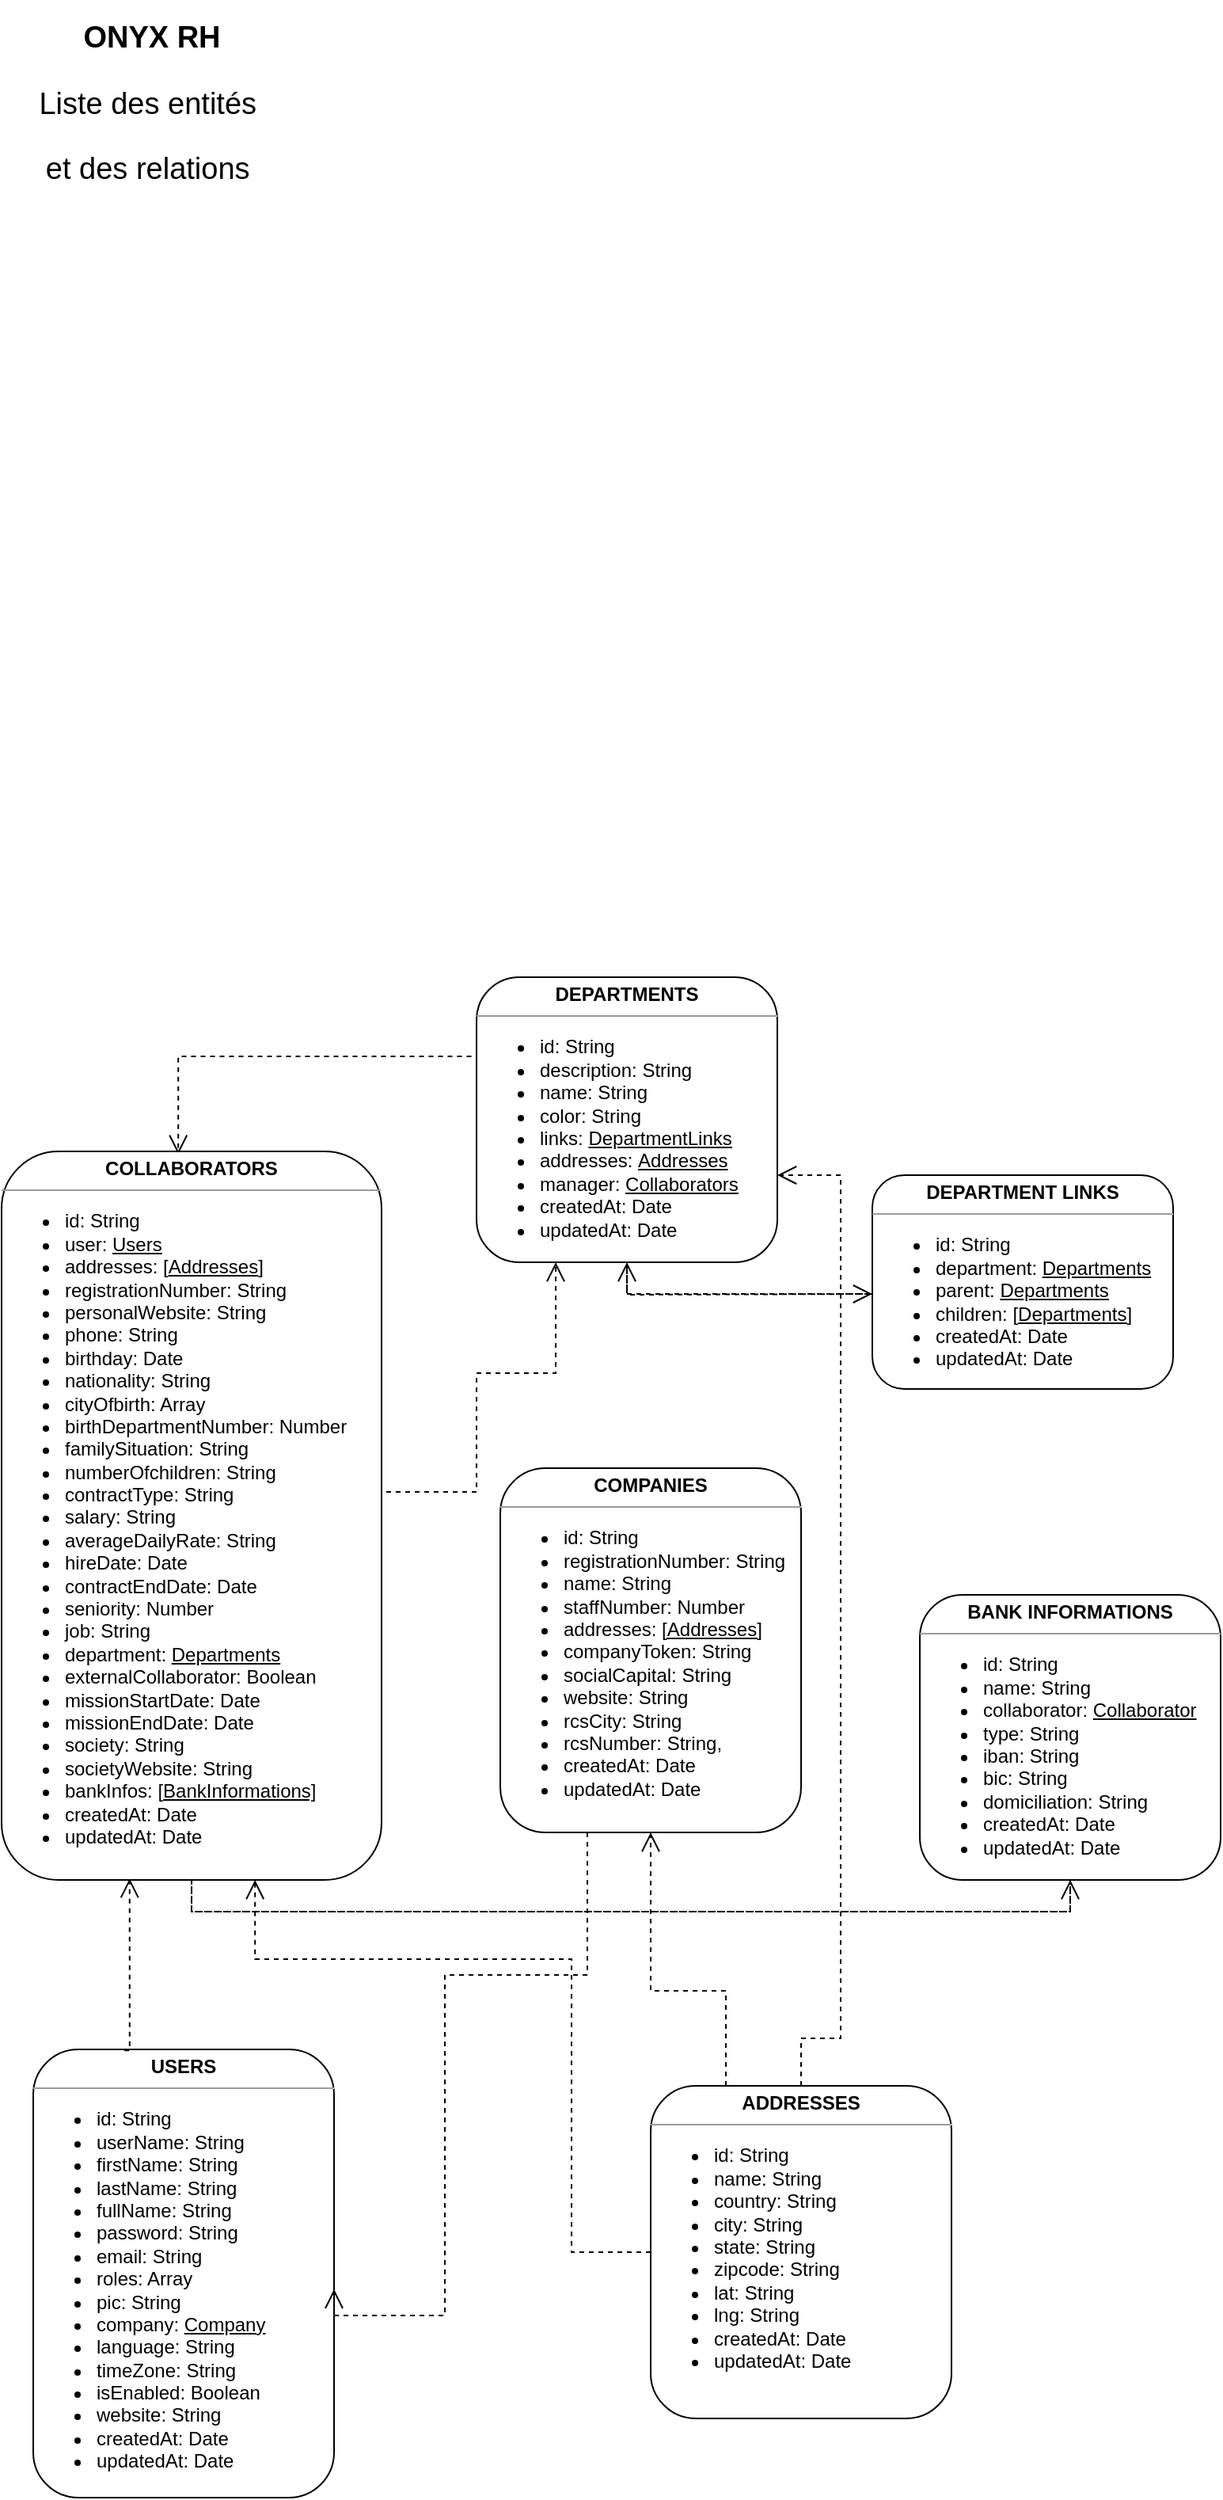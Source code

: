 <mxfile version="15.8.7" type="device"><diagram name="Page-1" id="c4acf3e9-155e-7222-9cf6-157b1a14988f"><mxGraphModel dx="1038" dy="1749" grid="1" gridSize="10" guides="1" tooltips="1" connect="1" arrows="1" fold="1" page="1" pageScale="1" pageWidth="850" pageHeight="1100" background="#ffffff" math="0" shadow="0"><root><mxCell id="0"/><mxCell id="1" parent="0"/><mxCell id="5d2195bd80daf111-36" style="edgeStyle=orthogonalEdgeStyle;rounded=0;html=1;dashed=1;labelBackgroundColor=none;startFill=0;endArrow=open;endFill=0;endSize=10;fontFamily=Verdana;fontSize=10;exitX=0;exitY=0.5;exitDx=0;exitDy=0;entryX=0.667;entryY=1;entryDx=0;entryDy=0;entryPerimeter=0;" parent="1" source="5d2195bd80daf111-15" target="AQMQqpWyUNl0TVWMJhzB-14" edge="1"><mxGeometry relative="1" as="geometry"><Array as="points"><mxPoint x="400" y="335"/><mxPoint x="400" y="150"/><mxPoint x="200" y="150"/></Array><mxPoint x="550" y="823" as="sourcePoint"/><mxPoint x="490" y="520.167" as="targetPoint"/></mxGeometry></mxCell><mxCell id="5d2195bd80daf111-26" style="edgeStyle=orthogonalEdgeStyle;rounded=0;html=1;dashed=1;labelBackgroundColor=none;startFill=0;endArrow=open;endFill=0;endSize=10;fontFamily=Verdana;fontSize=10;" parent="1" target="AQMQqpWyUNl0TVWMJhzB-12" edge="1"><mxGeometry relative="1" as="geometry"><Array as="points"/><mxPoint x="590" y="-270" as="sourcePoint"/><mxPoint x="685" y="300.167" as="targetPoint"/></mxGeometry></mxCell><mxCell id="5d2195bd80daf111-15" value="&lt;p style=&quot;margin: 0px ; margin-top: 4px ; text-align: center&quot;&gt;&lt;b&gt;ADDRESSES&lt;/b&gt;&lt;/p&gt;&lt;hr size=&quot;1&quot;&gt;&lt;p&gt;&lt;/p&gt;&lt;ul&gt;&lt;li&gt;id: String&lt;/li&gt;&lt;li&gt;name: String&lt;/li&gt;&lt;li&gt;country: String&lt;/li&gt;&lt;li&gt;city: String&lt;/li&gt;&lt;li&gt;state: String&lt;/li&gt;&lt;li&gt;zipcode: String&lt;/li&gt;&lt;li&gt;lat: String&lt;/li&gt;&lt;li&gt;lng: String&lt;/li&gt;&lt;li&gt;createdAt: Date&lt;/li&gt;&lt;li&gt;updatedAt: Date&lt;/li&gt;&lt;/ul&gt;&lt;div&gt;&lt;/div&gt;" style="verticalAlign=top;align=left;overflow=fill;fontSize=12;fontFamily=Helvetica;html=1;rounded=1;shadow=0;comic=0;labelBackgroundColor=none;strokeColor=#000000;strokeWidth=1;fillColor=#ffffff;" parent="1" vertex="1"><mxGeometry x="450" y="230" width="190" height="210" as="geometry"/></mxCell><mxCell id="5d2195bd80daf111-21" style="edgeStyle=orthogonalEdgeStyle;rounded=0;html=1;labelBackgroundColor=none;startFill=0;endArrow=open;endFill=0;endSize=10;fontFamily=Verdana;fontSize=10;dashed=1;" parent="1" source="AQMQqpWyUNl0TVWMJhzB-14" target="AQMQqpWyUNl0TVWMJhzB-11" edge="1"><mxGeometry relative="1" as="geometry"><mxPoint x="395" y="68" as="targetPoint"/><Array as="points"><mxPoint x="160" y="120"/><mxPoint x="715" y="120"/></Array></mxGeometry></mxCell><mxCell id="5d2195bd80daf111-22" style="edgeStyle=orthogonalEdgeStyle;rounded=0;html=1;exitX=0.5;exitY=1;dashed=1;labelBackgroundColor=none;startFill=0;endArrow=open;endFill=0;endSize=10;fontFamily=Verdana;fontSize=10;exitDx=0;exitDy=0;" parent="1" source="AQMQqpWyUNl0TVWMJhzB-11" edge="1"><mxGeometry relative="1" as="geometry"><Array as="points"><mxPoint x="715" y="120"/><mxPoint x="160" y="120"/></Array><mxPoint x="160" y="70" as="targetPoint"/></mxGeometry></mxCell><mxCell id="5d2195bd80daf111-18" value="&lt;p style=&quot;margin: 0px ; margin-top: 4px ; text-align: center&quot;&gt;&lt;b&gt;USERS&lt;/b&gt;&lt;/p&gt;&lt;hr size=&quot;1&quot;&gt;&lt;p style=&quot;margin: 0px ; margin-left: 4px&quot;&gt;&lt;/p&gt;&lt;ul&gt;&lt;li&gt;id: String&lt;/li&gt;&lt;li&gt;userName: String&lt;/li&gt;&lt;li&gt;firstName: String&lt;/li&gt;&lt;li&gt;lastName: String&lt;/li&gt;&lt;li&gt;&lt;span&gt;fullName: String&lt;/span&gt;&lt;/li&gt;&lt;li&gt;&lt;span&gt;password: String&lt;/span&gt;&lt;/li&gt;&lt;li&gt;&lt;span&gt;email: String&lt;/span&gt;&lt;/li&gt;&lt;li&gt;&lt;span&gt;roles: Array&lt;/span&gt;&lt;/li&gt;&lt;li&gt;&lt;span&gt;pic: String&lt;/span&gt;&lt;/li&gt;&lt;li&gt;company: &lt;u&gt;Company&lt;/u&gt;&lt;/li&gt;&lt;li&gt;language: String&lt;/li&gt;&lt;li&gt;timeZone: String&lt;/li&gt;&lt;li&gt;isEnabled: Boolean&lt;/li&gt;&lt;li&gt;website: String&lt;/li&gt;&lt;li&gt;createdAt: Date&lt;/li&gt;&lt;li&gt;updatedAt: Date&lt;/li&gt;&lt;/ul&gt;&lt;p&gt;&lt;/p&gt;" style="verticalAlign=top;align=left;overflow=fill;fontSize=12;fontFamily=Helvetica;html=1;rounded=1;shadow=0;comic=0;labelBackgroundColor=none;strokeColor=#000000;strokeWidth=1;fillColor=#ffffff;" parent="1" vertex="1"><mxGeometry x="60" y="207" width="190" height="283" as="geometry"/></mxCell><mxCell id="5d2195bd80daf111-23" style="edgeStyle=orthogonalEdgeStyle;rounded=0;html=1;dashed=1;labelBackgroundColor=none;startFill=0;endArrow=open;endFill=0;endSize=10;fontFamily=Verdana;fontSize=10;entryX=0.337;entryY=0.998;entryDx=0;entryDy=0;entryPerimeter=0;exitX=0.303;exitY=0.002;exitDx=0;exitDy=0;exitPerimeter=0;" parent="1" source="5d2195bd80daf111-18" target="AQMQqpWyUNl0TVWMJhzB-14" edge="1"><mxGeometry relative="1" as="geometry"><Array as="points"><mxPoint x="121" y="208"/></Array><mxPoint x="160" y="207" as="sourcePoint"/><mxPoint x="395" y="70.5" as="targetPoint"/></mxGeometry></mxCell><mxCell id="5d2195bd80daf111-24" style="edgeStyle=orthogonalEdgeStyle;rounded=0;html=1;dashed=1;labelBackgroundColor=none;startFill=0;endArrow=open;endFill=0;endSize=10;fontFamily=Verdana;fontSize=10;exitX=0.5;exitY=0;exitDx=0;exitDy=0;" parent="1" source="5d2195bd80daf111-15" target="AQMQqpWyUNl0TVWMJhzB-12" edge="1"><mxGeometry relative="1" as="geometry"><Array as="points"><mxPoint x="545" y="200"/><mxPoint x="570" y="200"/><mxPoint x="570" y="-345"/></Array><mxPoint x="250" y="310" as="sourcePoint"/><mxPoint x="580" y="160" as="targetPoint"/></mxGeometry></mxCell><mxCell id="5d2195bd80daf111-25" style="edgeStyle=orthogonalEdgeStyle;rounded=0;html=1;dashed=1;labelBackgroundColor=none;startFill=0;endArrow=open;endFill=0;endSize=10;fontFamily=Verdana;fontSize=10;" parent="1" target="AQMQqpWyUNl0TVWMJhzB-13" edge="1"><mxGeometry relative="1" as="geometry"><Array as="points"><mxPoint x="435" y="-270"/></Array><mxPoint x="435" y="-300" as="sourcePoint"/></mxGeometry></mxCell><mxCell id="5d2195bd80daf111-29" style="edgeStyle=orthogonalEdgeStyle;rounded=0;html=1;dashed=1;labelBackgroundColor=none;startFill=0;endArrow=open;endFill=0;endSize=10;fontFamily=Verdana;fontSize=10;exitX=0;exitY=0.293;exitDx=0;exitDy=0;entryX=0.465;entryY=0.004;entryDx=0;entryDy=0;entryPerimeter=0;exitPerimeter=0;" parent="1" source="AQMQqpWyUNl0TVWMJhzB-12" target="AQMQqpWyUNl0TVWMJhzB-14" edge="1"><mxGeometry relative="1" as="geometry"><mxPoint x="250" y="520" as="sourcePoint"/><mxPoint x="280" y="-58" as="targetPoint"/><Array as="points"><mxPoint x="340" y="-420"/><mxPoint x="152" y="-420"/></Array></mxGeometry></mxCell><mxCell id="5d2195bd80daf111-30" style="edgeStyle=orthogonalEdgeStyle;rounded=0;html=1;dashed=1;labelBackgroundColor=none;startFill=0;endArrow=open;endFill=0;endSize=10;fontFamily=Verdana;fontSize=10;exitX=1;exitY=0.5;exitDx=0;exitDy=0;" parent="1" source="AQMQqpWyUNl0TVWMJhzB-14" target="AQMQqpWyUNl0TVWMJhzB-12" edge="1"><mxGeometry relative="1" as="geometry"><Array as="points"><mxPoint x="340" y="-145"/><mxPoint x="340" y="-220"/><mxPoint x="390" y="-220"/></Array><mxPoint x="199" y="90" as="sourcePoint"/><mxPoint x="350" y="641.833" as="targetPoint"/></mxGeometry></mxCell><mxCell id="5d2195bd80daf111-31" style="edgeStyle=orthogonalEdgeStyle;rounded=0;html=1;dashed=1;labelBackgroundColor=none;startFill=0;endArrow=open;endFill=0;endSize=10;fontFamily=Verdana;fontSize=10;exitX=0.25;exitY=0;exitDx=0;exitDy=0;" parent="1" source="5d2195bd80daf111-15" target="AQMQqpWyUNl0TVWMJhzB-10" edge="1"><mxGeometry relative="1" as="geometry"><Array as="points"><mxPoint x="498" y="170"/><mxPoint x="450" y="170"/></Array><mxPoint x="250" y="560.167" as="sourcePoint"/><mxPoint x="650" y="560.167" as="targetPoint"/></mxGeometry></mxCell><mxCell id="AQMQqpWyUNl0TVWMJhzB-10" value="&lt;p style=&quot;margin: 0px ; margin-top: 4px ; text-align: center&quot;&gt;&lt;b&gt;COMPANIES&lt;/b&gt;&lt;/p&gt;&lt;hr size=&quot;1&quot;&gt;&lt;p&gt;&lt;/p&gt;&lt;ul&gt;&lt;li&gt;id: String&lt;/li&gt;&lt;li&gt;&lt;span&gt;registrationNumber&lt;/span&gt;: String&lt;/li&gt;&lt;li&gt;name: String&lt;/li&gt;&lt;li&gt;staffNumber: Number&lt;/li&gt;&lt;li&gt;addresses: &lt;u&gt;[&lt;u&gt;Addresses&lt;/u&gt;]&lt;/u&gt;&lt;/li&gt;&lt;li&gt;companyToken: String&lt;/li&gt;&lt;li&gt;socialCapital: String&lt;/li&gt;&lt;li&gt;website: String&lt;/li&gt;&lt;li&gt;rcsCity: String&lt;/li&gt;&lt;li&gt;rcsNumber: String,&lt;/li&gt;&lt;li&gt;createdAt: Date&lt;/li&gt;&lt;li&gt;updatedAt: Date&lt;/li&gt;&lt;/ul&gt;&lt;div&gt;&lt;/div&gt;" style="verticalAlign=top;align=left;overflow=fill;fontSize=12;fontFamily=Helvetica;html=1;rounded=1;shadow=0;comic=0;labelBackgroundColor=none;strokeColor=#000000;strokeWidth=1;fillColor=#ffffff;" parent="1" vertex="1"><mxGeometry x="355" y="-160" width="190" height="230" as="geometry"/></mxCell><mxCell id="AQMQqpWyUNl0TVWMJhzB-11" value="&lt;p style=&quot;margin: 0px ; margin-top: 4px ; text-align: center&quot;&gt;&lt;b&gt;BANK INFORMATIONS&lt;/b&gt;&lt;/p&gt;&lt;hr size=&quot;1&quot;&gt;&lt;p&gt;&lt;/p&gt;&lt;ul&gt;&lt;li&gt;id: String&lt;/li&gt;&lt;li&gt;name: String&lt;/li&gt;&lt;li&gt;collaborator: &lt;u&gt;Collaborator&lt;/u&gt;&lt;/li&gt;&lt;li&gt;type: String&lt;/li&gt;&lt;li&gt;iban: String&lt;/li&gt;&lt;li&gt;bic: String&lt;/li&gt;&lt;li&gt;domiciliation: String&lt;/li&gt;&lt;li&gt;createdAt: Date&lt;/li&gt;&lt;li&gt;updatedAt: Date&lt;/li&gt;&lt;/ul&gt;&lt;div&gt;&lt;/div&gt;" style="verticalAlign=top;align=left;overflow=fill;fontSize=12;fontFamily=Helvetica;html=1;rounded=1;shadow=0;comic=0;labelBackgroundColor=none;strokeColor=#000000;strokeWidth=1;fillColor=#ffffff;" parent="1" vertex="1"><mxGeometry x="620" y="-80" width="190" height="180" as="geometry"/></mxCell><mxCell id="AQMQqpWyUNl0TVWMJhzB-12" value="&lt;p style=&quot;margin: 0px ; margin-top: 4px ; text-align: center&quot;&gt;&lt;b&gt;DEPARTMENTS&lt;/b&gt;&lt;/p&gt;&lt;hr size=&quot;1&quot;&gt;&lt;p&gt;&lt;/p&gt;&lt;ul&gt;&lt;li&gt;id: String&lt;/li&gt;&lt;li&gt;description: String&lt;/li&gt;&lt;li&gt;name: String&lt;/li&gt;&lt;li&gt;color: String&lt;/li&gt;&lt;li&gt;links: &lt;u&gt;DepartmentLinks&lt;/u&gt;&lt;/li&gt;&lt;li&gt;addresses:&amp;nbsp;&lt;u&gt;Addresses&lt;/u&gt;&lt;/li&gt;&lt;li&gt;manager: &lt;u&gt;Collaborators&lt;/u&gt;&lt;/li&gt;&lt;li&gt;createdAt: Date&lt;/li&gt;&lt;li&gt;updatedAt: Date&lt;/li&gt;&lt;/ul&gt;&lt;div&gt;&lt;/div&gt;" style="verticalAlign=top;align=left;overflow=fill;fontSize=12;fontFamily=Helvetica;html=1;rounded=1;shadow=0;comic=0;labelBackgroundColor=none;strokeColor=#000000;strokeWidth=1;fillColor=#ffffff;" parent="1" vertex="1"><mxGeometry x="340" y="-470" width="190" height="180" as="geometry"/></mxCell><mxCell id="AQMQqpWyUNl0TVWMJhzB-13" value="&lt;p style=&quot;margin: 0px ; margin-top: 4px ; text-align: center&quot;&gt;&lt;b&gt;DEPARTMENT LINKS&lt;/b&gt;&lt;/p&gt;&lt;hr size=&quot;1&quot;&gt;&lt;p&gt;&lt;/p&gt;&lt;ul&gt;&lt;li&gt;id: String&lt;/li&gt;&lt;li&gt;department:&amp;nbsp;&lt;u&gt;Departments&lt;/u&gt;&lt;/li&gt;&lt;li&gt;parent:&amp;nbsp;&lt;u&gt;Departments&lt;/u&gt;&lt;/li&gt;&lt;li&gt;children: [&lt;u&gt;Departments]&lt;/u&gt;&lt;/li&gt;&lt;li&gt;createdAt: Date&lt;/li&gt;&lt;li&gt;updatedAt: Date&lt;/li&gt;&lt;/ul&gt;&lt;div&gt;&lt;/div&gt;" style="verticalAlign=top;align=left;overflow=fill;fontSize=12;fontFamily=Helvetica;html=1;rounded=1;shadow=0;comic=0;labelBackgroundColor=none;strokeColor=#000000;strokeWidth=1;fillColor=#ffffff;" parent="1" vertex="1"><mxGeometry x="590" y="-345" width="190" height="135" as="geometry"/></mxCell><mxCell id="AQMQqpWyUNl0TVWMJhzB-14" value="&lt;p style=&quot;margin: 0px ; margin-top: 4px ; text-align: center&quot;&gt;&lt;b&gt;COLLABORATORS&lt;/b&gt;&lt;/p&gt;&lt;hr size=&quot;1&quot;&gt;&lt;p style=&quot;margin: 0px ; margin-left: 4px&quot;&gt;&lt;/p&gt;&lt;ul&gt;&lt;li&gt;id: String&lt;/li&gt;&lt;li&gt;user:&amp;nbsp;&lt;u&gt;Users&lt;/u&gt;&lt;/li&gt;&lt;li&gt;addresses: &lt;u&gt;[&lt;u&gt;Addresses&lt;/u&gt;]&lt;/u&gt;&lt;/li&gt;&lt;li&gt;&lt;span&gt;registrationNumber&lt;/span&gt;: String&lt;/li&gt;&lt;li&gt;&lt;span&gt;personalWebsite: String&lt;/span&gt;&lt;/li&gt;&lt;li&gt;phone: String&lt;/li&gt;&lt;li&gt;&lt;span&gt;birthday: Date&lt;/span&gt;&lt;/li&gt;&lt;li&gt;&lt;span&gt;nationality: String&lt;/span&gt;&lt;/li&gt;&lt;li&gt;&lt;span&gt;cityOfbirth: Array&lt;/span&gt;&lt;/li&gt;&lt;li&gt;&lt;span&gt;birthDepartmentNumber: Number&lt;/span&gt;&lt;/li&gt;&lt;li&gt;&lt;span&gt;familySituation&lt;/span&gt;: String&lt;/li&gt;&lt;li&gt;&lt;span&gt;numberOfchildren&lt;/span&gt;: String&lt;/li&gt;&lt;li&gt;&lt;span&gt;contractType&lt;/span&gt;: String&lt;/li&gt;&lt;li&gt;&lt;span&gt;salary&lt;/span&gt;: String&lt;/li&gt;&lt;li&gt;&lt;span&gt;averageDailyRate&lt;/span&gt;: String&lt;/li&gt;&lt;li&gt;&lt;span&gt;hireDate&lt;/span&gt;: Date&lt;/li&gt;&lt;li&gt;contractEndDate: Date&lt;/li&gt;&lt;li&gt;&lt;div&gt;&lt;span&gt;seniority: Number&lt;/span&gt;&lt;/div&gt;&lt;/li&gt;&lt;li&gt;&lt;div&gt;&lt;span&gt;job: String&lt;/span&gt;&lt;/div&gt;&lt;/li&gt;&lt;li&gt;&lt;div&gt;&lt;span&gt;&lt;div&gt;&lt;span&gt;department:&amp;nbsp;&lt;/span&gt;&lt;u&gt;Departments&lt;/u&gt;&lt;/div&gt;&lt;/span&gt;&lt;/div&gt;&lt;/li&gt;&lt;li&gt;&lt;div&gt;&lt;span&gt;&lt;div&gt;&lt;span&gt;externalCollaborator: Boolean&lt;/span&gt;&lt;/div&gt;&lt;/span&gt;&lt;/div&gt;&lt;/li&gt;&lt;li&gt;&lt;div&gt;&lt;span&gt;&lt;div&gt;&lt;span&gt;missionStartDate: Date&lt;/span&gt;&lt;/div&gt;&lt;/span&gt;&lt;/div&gt;&lt;/li&gt;&lt;li&gt;&lt;div&gt;&lt;span&gt;&lt;div&gt;&lt;span&gt;missionEndDate: Date&lt;/span&gt;&lt;/div&gt;&lt;/span&gt;&lt;/div&gt;&lt;/li&gt;&lt;li&gt;&lt;div&gt;&lt;span&gt;&lt;div&gt;&lt;span&gt;society: String&lt;/span&gt;&lt;/div&gt;&lt;/span&gt;&lt;/div&gt;&lt;/li&gt;&lt;li&gt;&lt;div&gt;&lt;span&gt;&lt;div&gt;&lt;span&gt;societyWebsite: String&lt;/span&gt;&lt;/div&gt;&lt;/span&gt;&lt;/div&gt;&lt;/li&gt;&lt;li&gt;&lt;div&gt;&lt;span&gt;bankInfos: [&lt;/span&gt;&lt;u&gt;BankInformations]&lt;/u&gt;&lt;/div&gt;&lt;/li&gt;&lt;li&gt;createdAt: Date&lt;/li&gt;&lt;li&gt;updatedAt: Date&lt;/li&gt;&lt;/ul&gt;&lt;p&gt;&lt;/p&gt;" style="verticalAlign=top;align=left;overflow=fill;fontSize=12;fontFamily=Helvetica;html=1;rounded=1;shadow=0;comic=0;labelBackgroundColor=none;strokeColor=#000000;strokeWidth=1;fillColor=#ffffff;" parent="1" vertex="1"><mxGeometry x="40" y="-360" width="240" height="460" as="geometry"/></mxCell><mxCell id="AQMQqpWyUNl0TVWMJhzB-19" value="&lt;p style=&quot;line-height: 110%&quot;&gt;&lt;/p&gt;&lt;h1 style=&quot;font-size: 19px&quot;&gt;&lt;font style=&quot;font-size: 19px ; line-height: 60%&quot;&gt;ONYX RH&lt;/font&gt;&lt;/h1&gt;&lt;p style=&quot;font-size: 19px&quot;&gt;&lt;font style=&quot;font-size: 19px&quot;&gt;Liste des entités&amp;nbsp;&lt;/font&gt;&lt;/p&gt;&lt;p style=&quot;font-size: 19px&quot;&gt;&lt;font style=&quot;font-size: 19px&quot;&gt;et des relations&amp;nbsp;&lt;/font&gt;&lt;/p&gt;&lt;p&gt;&lt;/p&gt;" style="text;html=1;strokeColor=none;fillColor=none;spacing=5;spacingTop=-20;whiteSpace=wrap;overflow=hidden;rounded=0;align=center;" parent="1" vertex="1"><mxGeometry x="40" y="-1077" width="190" height="117" as="geometry"/></mxCell><mxCell id="Rp7lsBUbGOhjOjBEh3-O-1" style="edgeStyle=orthogonalEdgeStyle;rounded=0;html=1;dashed=1;labelBackgroundColor=none;startFill=0;endArrow=open;endFill=0;endSize=10;fontFamily=Verdana;fontSize=10;entryX=1;entryY=0.535;entryDx=0;entryDy=0;entryPerimeter=0;" edge="1" parent="1" source="AQMQqpWyUNl0TVWMJhzB-10" target="5d2195bd80daf111-18"><mxGeometry relative="1" as="geometry"><Array as="points"><mxPoint x="410" y="160"/><mxPoint x="320" y="160"/><mxPoint x="320" y="375"/></Array><mxPoint x="460" y="345" as="sourcePoint"/><mxPoint x="210.08" y="80" as="targetPoint"/></mxGeometry></mxCell></root></mxGraphModel></diagram></mxfile>